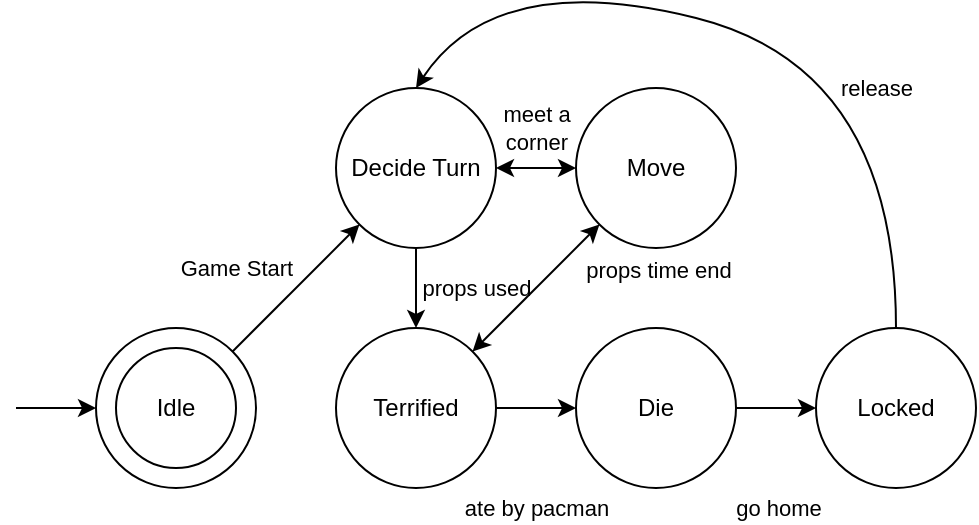 <mxfile version="20.8.11" type="device"><diagram name="Page-1" id="i390dU0-2paiaF2HrvHf"><mxGraphModel dx="989" dy="521" grid="1" gridSize="10" guides="1" tooltips="1" connect="1" arrows="1" fold="1" page="1" pageScale="1" pageWidth="827" pageHeight="1169" math="0" shadow="0"><root><mxCell id="0"/><mxCell id="1" parent="0"/><mxCell id="-Sq7_YtwSKv-y7xcmcC0-4" value="" style="group" vertex="1" connectable="0" parent="1"><mxGeometry x="80" y="240" width="80" height="80" as="geometry"/></mxCell><mxCell id="-Sq7_YtwSKv-y7xcmcC0-2" value="" style="ellipse;whiteSpace=wrap;html=1;aspect=fixed;" vertex="1" parent="-Sq7_YtwSKv-y7xcmcC0-4"><mxGeometry width="80" height="80" as="geometry"/></mxCell><mxCell id="-Sq7_YtwSKv-y7xcmcC0-3" value="Idle" style="ellipse;whiteSpace=wrap;html=1;aspect=fixed;" vertex="1" parent="-Sq7_YtwSKv-y7xcmcC0-4"><mxGeometry x="10" y="10" width="60" height="60" as="geometry"/></mxCell><mxCell id="-Sq7_YtwSKv-y7xcmcC0-5" value="" style="group" vertex="1" connectable="0" parent="1"><mxGeometry x="320" y="120" width="80" height="80" as="geometry"/></mxCell><mxCell id="-Sq7_YtwSKv-y7xcmcC0-6" value="Move" style="ellipse;whiteSpace=wrap;html=1;aspect=fixed;" vertex="1" parent="-Sq7_YtwSKv-y7xcmcC0-5"><mxGeometry width="80" height="80" as="geometry"/></mxCell><mxCell id="-Sq7_YtwSKv-y7xcmcC0-8" value="" style="group" vertex="1" connectable="0" parent="1"><mxGeometry x="200" y="120" width="80" height="80" as="geometry"/></mxCell><mxCell id="-Sq7_YtwSKv-y7xcmcC0-9" value="Decide Turn" style="ellipse;whiteSpace=wrap;html=1;aspect=fixed;" vertex="1" parent="-Sq7_YtwSKv-y7xcmcC0-8"><mxGeometry width="80" height="80" as="geometry"/></mxCell><mxCell id="-Sq7_YtwSKv-y7xcmcC0-10" value="" style="group" vertex="1" connectable="0" parent="1"><mxGeometry x="200" y="240" width="80" height="80" as="geometry"/></mxCell><mxCell id="-Sq7_YtwSKv-y7xcmcC0-11" value="Terrified" style="ellipse;whiteSpace=wrap;html=1;aspect=fixed;" vertex="1" parent="-Sq7_YtwSKv-y7xcmcC0-10"><mxGeometry width="80" height="80" as="geometry"/></mxCell><mxCell id="-Sq7_YtwSKv-y7xcmcC0-12" value="" style="group" vertex="1" connectable="0" parent="1"><mxGeometry x="320" y="240" width="80" height="80" as="geometry"/></mxCell><mxCell id="-Sq7_YtwSKv-y7xcmcC0-13" value="Die" style="ellipse;whiteSpace=wrap;html=1;aspect=fixed;" vertex="1" parent="-Sq7_YtwSKv-y7xcmcC0-12"><mxGeometry width="80" height="80" as="geometry"/></mxCell><mxCell id="-Sq7_YtwSKv-y7xcmcC0-18" value="" style="endArrow=classic;html=1;rounded=0;entryX=0;entryY=0.5;entryDx=0;entryDy=0;" edge="1" parent="1" target="-Sq7_YtwSKv-y7xcmcC0-2"><mxGeometry width="50" height="50" relative="1" as="geometry"><mxPoint x="40" y="280" as="sourcePoint"/><mxPoint x="90" y="230" as="targetPoint"/></mxGeometry></mxCell><mxCell id="-Sq7_YtwSKv-y7xcmcC0-20" value="Game Start" style="endArrow=classic;html=1;rounded=0;entryX=0;entryY=1;entryDx=0;entryDy=0;exitX=1;exitY=0;exitDx=0;exitDy=0;" edge="1" parent="1" source="-Sq7_YtwSKv-y7xcmcC0-2" target="-Sq7_YtwSKv-y7xcmcC0-9"><mxGeometry x="-0.313" y="28" width="50" height="50" relative="1" as="geometry"><mxPoint x="180" y="240" as="sourcePoint"/><mxPoint x="220" y="240" as="targetPoint"/><mxPoint as="offset"/></mxGeometry></mxCell><mxCell id="-Sq7_YtwSKv-y7xcmcC0-21" value="meet a &lt;br&gt;corner" style="endArrow=classic;startArrow=classic;html=1;rounded=0;exitX=1;exitY=0.5;exitDx=0;exitDy=0;" edge="1" parent="1" source="-Sq7_YtwSKv-y7xcmcC0-9"><mxGeometry y="20" width="50" height="50" relative="1" as="geometry"><mxPoint x="360" y="210" as="sourcePoint"/><mxPoint x="320" y="160" as="targetPoint"/><mxPoint as="offset"/></mxGeometry></mxCell><mxCell id="-Sq7_YtwSKv-y7xcmcC0-23" value="" style="group" vertex="1" connectable="0" parent="1"><mxGeometry x="440" y="240" width="80" height="80" as="geometry"/></mxCell><mxCell id="-Sq7_YtwSKv-y7xcmcC0-24" value="Locked" style="ellipse;whiteSpace=wrap;html=1;aspect=fixed;" vertex="1" parent="-Sq7_YtwSKv-y7xcmcC0-23"><mxGeometry width="80" height="80" as="geometry"/></mxCell><mxCell id="-Sq7_YtwSKv-y7xcmcC0-25" value="props used" style="endArrow=classic;html=1;rounded=0;exitX=0.5;exitY=1;exitDx=0;exitDy=0;entryX=0.5;entryY=0;entryDx=0;entryDy=0;" edge="1" parent="1" source="-Sq7_YtwSKv-y7xcmcC0-9" target="-Sq7_YtwSKv-y7xcmcC0-11"><mxGeometry y="30" width="50" height="50" relative="1" as="geometry"><mxPoint x="360" y="270" as="sourcePoint"/><mxPoint x="410" y="220" as="targetPoint"/><mxPoint as="offset"/></mxGeometry></mxCell><mxCell id="-Sq7_YtwSKv-y7xcmcC0-28" value="" style="endArrow=classic;startArrow=classic;html=1;rounded=0;exitX=0;exitY=1;exitDx=0;exitDy=0;entryX=1;entryY=0;entryDx=0;entryDy=0;" edge="1" parent="1" source="-Sq7_YtwSKv-y7xcmcC0-6" target="-Sq7_YtwSKv-y7xcmcC0-11"><mxGeometry width="50" height="50" relative="1" as="geometry"><mxPoint x="309.999" y="176.317" as="sourcePoint"/><mxPoint x="313.186" y="239.996" as="targetPoint"/></mxGeometry></mxCell><mxCell id="-Sq7_YtwSKv-y7xcmcC0-36" value="props time end" style="edgeLabel;html=1;align=center;verticalAlign=middle;resizable=0;points=[];" vertex="1" connectable="0" parent="-Sq7_YtwSKv-y7xcmcC0-28"><mxGeometry x="0.192" y="2" relative="1" as="geometry"><mxPoint x="65" y="-17" as="offset"/></mxGeometry></mxCell><mxCell id="-Sq7_YtwSKv-y7xcmcC0-29" value="ate by pacman" style="edgeStyle=orthogonalEdgeStyle;rounded=0;orthogonalLoop=1;jettySize=auto;html=1;" edge="1" parent="1" source="-Sq7_YtwSKv-y7xcmcC0-11" target="-Sq7_YtwSKv-y7xcmcC0-13"><mxGeometry y="-50" relative="1" as="geometry"><mxPoint as="offset"/></mxGeometry></mxCell><mxCell id="-Sq7_YtwSKv-y7xcmcC0-31" value="go home" style="edgeStyle=orthogonalEdgeStyle;rounded=0;orthogonalLoop=1;jettySize=auto;html=1;exitX=1;exitY=0.5;exitDx=0;exitDy=0;" edge="1" parent="1" source="-Sq7_YtwSKv-y7xcmcC0-13"><mxGeometry y="-50" relative="1" as="geometry"><mxPoint x="520.0" y="280" as="sourcePoint"/><mxPoint x="440.0" y="280" as="targetPoint"/><mxPoint as="offset"/></mxGeometry></mxCell><mxCell id="-Sq7_YtwSKv-y7xcmcC0-34" value="" style="curved=1;endArrow=classic;html=1;rounded=0;exitX=0.5;exitY=0;exitDx=0;exitDy=0;entryX=0.5;entryY=0;entryDx=0;entryDy=0;" edge="1" parent="1" source="-Sq7_YtwSKv-y7xcmcC0-24" target="-Sq7_YtwSKv-y7xcmcC0-9"><mxGeometry width="50" height="50" relative="1" as="geometry"><mxPoint x="740" y="200" as="sourcePoint"/><mxPoint x="790" y="150" as="targetPoint"/><Array as="points"><mxPoint x="480" y="110"/><mxPoint x="280" y="60"/></Array></mxGeometry></mxCell><mxCell id="-Sq7_YtwSKv-y7xcmcC0-35" value="release" style="edgeLabel;html=1;align=center;verticalAlign=middle;resizable=0;points=[];" vertex="1" connectable="0" parent="-Sq7_YtwSKv-y7xcmcC0-34"><mxGeometry x="-0.232" y="24" relative="1" as="geometry"><mxPoint x="22" y="-7" as="offset"/></mxGeometry></mxCell></root></mxGraphModel></diagram></mxfile>